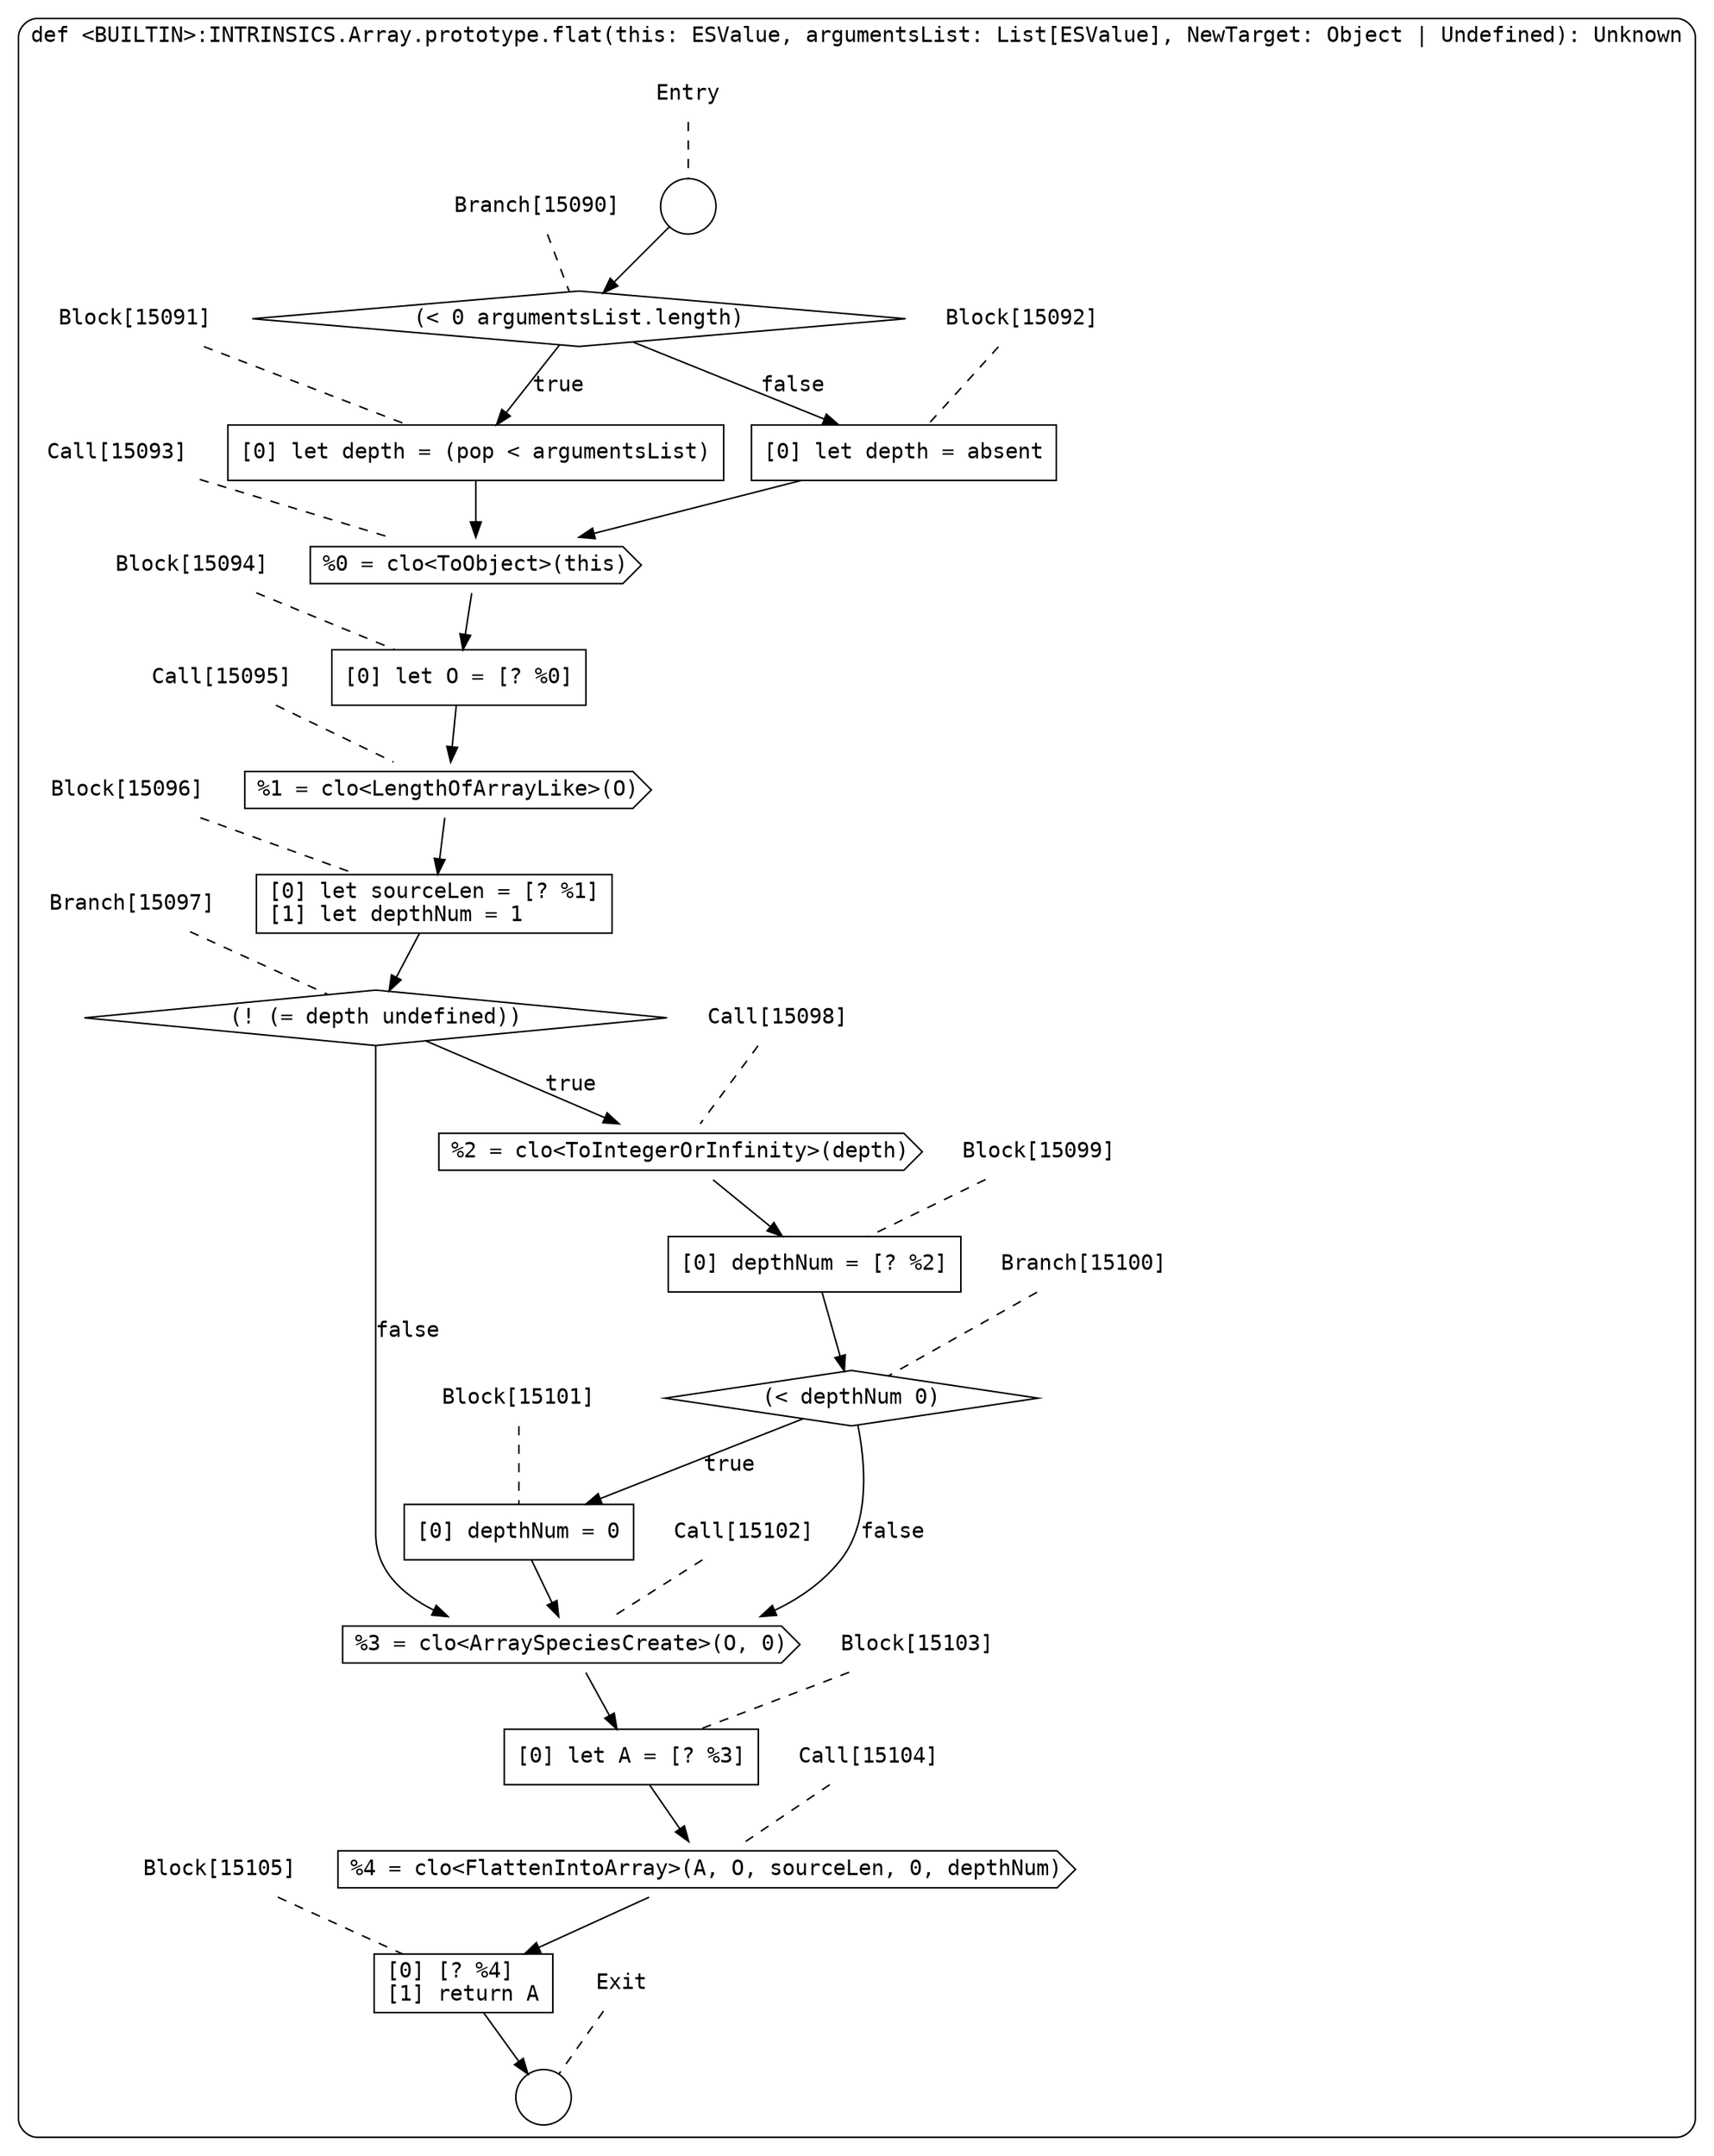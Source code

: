 digraph {
  graph [fontname = "Consolas"]
  node [fontname = "Consolas"]
  edge [fontname = "Consolas"]
  subgraph cluster2354 {
    label = "def <BUILTIN>:INTRINSICS.Array.prototype.flat(this: ESValue, argumentsList: List[ESValue], NewTarget: Object | Undefined): Unknown"
    style = rounded
    cluster2354_entry_name [shape=none, label=<<font color="black">Entry</font>>]
    cluster2354_entry_name -> cluster2354_entry [arrowhead=none, color="black", style=dashed]
    cluster2354_entry [shape=circle label=" " color="black" fillcolor="white" style=filled]
    cluster2354_entry -> node15090 [color="black"]
    cluster2354_exit_name [shape=none, label=<<font color="black">Exit</font>>]
    cluster2354_exit_name -> cluster2354_exit [arrowhead=none, color="black", style=dashed]
    cluster2354_exit [shape=circle label=" " color="black" fillcolor="white" style=filled]
    node15090_name [shape=none, label=<<font color="black">Branch[15090]</font>>]
    node15090_name -> node15090 [arrowhead=none, color="black", style=dashed]
    node15090 [shape=diamond, label=<<font color="black">(&lt; 0 argumentsList.length)</font>> color="black" fillcolor="white", style=filled]
    node15090 -> node15091 [label=<<font color="black">true</font>> color="black"]
    node15090 -> node15092 [label=<<font color="black">false</font>> color="black"]
    node15091_name [shape=none, label=<<font color="black">Block[15091]</font>>]
    node15091_name -> node15091 [arrowhead=none, color="black", style=dashed]
    node15091 [shape=box, label=<<font color="black">[0] let depth = (pop &lt; argumentsList)<BR ALIGN="LEFT"/></font>> color="black" fillcolor="white", style=filled]
    node15091 -> node15093 [color="black"]
    node15092_name [shape=none, label=<<font color="black">Block[15092]</font>>]
    node15092_name -> node15092 [arrowhead=none, color="black", style=dashed]
    node15092 [shape=box, label=<<font color="black">[0] let depth = absent<BR ALIGN="LEFT"/></font>> color="black" fillcolor="white", style=filled]
    node15092 -> node15093 [color="black"]
    node15093_name [shape=none, label=<<font color="black">Call[15093]</font>>]
    node15093_name -> node15093 [arrowhead=none, color="black", style=dashed]
    node15093 [shape=cds, label=<<font color="black">%0 = clo&lt;ToObject&gt;(this)</font>> color="black" fillcolor="white", style=filled]
    node15093 -> node15094 [color="black"]
    node15094_name [shape=none, label=<<font color="black">Block[15094]</font>>]
    node15094_name -> node15094 [arrowhead=none, color="black", style=dashed]
    node15094 [shape=box, label=<<font color="black">[0] let O = [? %0]<BR ALIGN="LEFT"/></font>> color="black" fillcolor="white", style=filled]
    node15094 -> node15095 [color="black"]
    node15095_name [shape=none, label=<<font color="black">Call[15095]</font>>]
    node15095_name -> node15095 [arrowhead=none, color="black", style=dashed]
    node15095 [shape=cds, label=<<font color="black">%1 = clo&lt;LengthOfArrayLike&gt;(O)</font>> color="black" fillcolor="white", style=filled]
    node15095 -> node15096 [color="black"]
    node15096_name [shape=none, label=<<font color="black">Block[15096]</font>>]
    node15096_name -> node15096 [arrowhead=none, color="black", style=dashed]
    node15096 [shape=box, label=<<font color="black">[0] let sourceLen = [? %1]<BR ALIGN="LEFT"/>[1] let depthNum = 1<BR ALIGN="LEFT"/></font>> color="black" fillcolor="white", style=filled]
    node15096 -> node15097 [color="black"]
    node15097_name [shape=none, label=<<font color="black">Branch[15097]</font>>]
    node15097_name -> node15097 [arrowhead=none, color="black", style=dashed]
    node15097 [shape=diamond, label=<<font color="black">(! (= depth undefined))</font>> color="black" fillcolor="white", style=filled]
    node15097 -> node15098 [label=<<font color="black">true</font>> color="black"]
    node15097 -> node15102 [label=<<font color="black">false</font>> color="black"]
    node15098_name [shape=none, label=<<font color="black">Call[15098]</font>>]
    node15098_name -> node15098 [arrowhead=none, color="black", style=dashed]
    node15098 [shape=cds, label=<<font color="black">%2 = clo&lt;ToIntegerOrInfinity&gt;(depth)</font>> color="black" fillcolor="white", style=filled]
    node15098 -> node15099 [color="black"]
    node15102_name [shape=none, label=<<font color="black">Call[15102]</font>>]
    node15102_name -> node15102 [arrowhead=none, color="black", style=dashed]
    node15102 [shape=cds, label=<<font color="black">%3 = clo&lt;ArraySpeciesCreate&gt;(O, 0)</font>> color="black" fillcolor="white", style=filled]
    node15102 -> node15103 [color="black"]
    node15099_name [shape=none, label=<<font color="black">Block[15099]</font>>]
    node15099_name -> node15099 [arrowhead=none, color="black", style=dashed]
    node15099 [shape=box, label=<<font color="black">[0] depthNum = [? %2]<BR ALIGN="LEFT"/></font>> color="black" fillcolor="white", style=filled]
    node15099 -> node15100 [color="black"]
    node15103_name [shape=none, label=<<font color="black">Block[15103]</font>>]
    node15103_name -> node15103 [arrowhead=none, color="black", style=dashed]
    node15103 [shape=box, label=<<font color="black">[0] let A = [? %3]<BR ALIGN="LEFT"/></font>> color="black" fillcolor="white", style=filled]
    node15103 -> node15104 [color="black"]
    node15100_name [shape=none, label=<<font color="black">Branch[15100]</font>>]
    node15100_name -> node15100 [arrowhead=none, color="black", style=dashed]
    node15100 [shape=diamond, label=<<font color="black">(&lt; depthNum 0)</font>> color="black" fillcolor="white", style=filled]
    node15100 -> node15101 [label=<<font color="black">true</font>> color="black"]
    node15100 -> node15102 [label=<<font color="black">false</font>> color="black"]
    node15104_name [shape=none, label=<<font color="black">Call[15104]</font>>]
    node15104_name -> node15104 [arrowhead=none, color="black", style=dashed]
    node15104 [shape=cds, label=<<font color="black">%4 = clo&lt;FlattenIntoArray&gt;(A, O, sourceLen, 0, depthNum)</font>> color="black" fillcolor="white", style=filled]
    node15104 -> node15105 [color="black"]
    node15101_name [shape=none, label=<<font color="black">Block[15101]</font>>]
    node15101_name -> node15101 [arrowhead=none, color="black", style=dashed]
    node15101 [shape=box, label=<<font color="black">[0] depthNum = 0<BR ALIGN="LEFT"/></font>> color="black" fillcolor="white", style=filled]
    node15101 -> node15102 [color="black"]
    node15105_name [shape=none, label=<<font color="black">Block[15105]</font>>]
    node15105_name -> node15105 [arrowhead=none, color="black", style=dashed]
    node15105 [shape=box, label=<<font color="black">[0] [? %4]<BR ALIGN="LEFT"/>[1] return A<BR ALIGN="LEFT"/></font>> color="black" fillcolor="white", style=filled]
    node15105 -> cluster2354_exit [color="black"]
  }
}